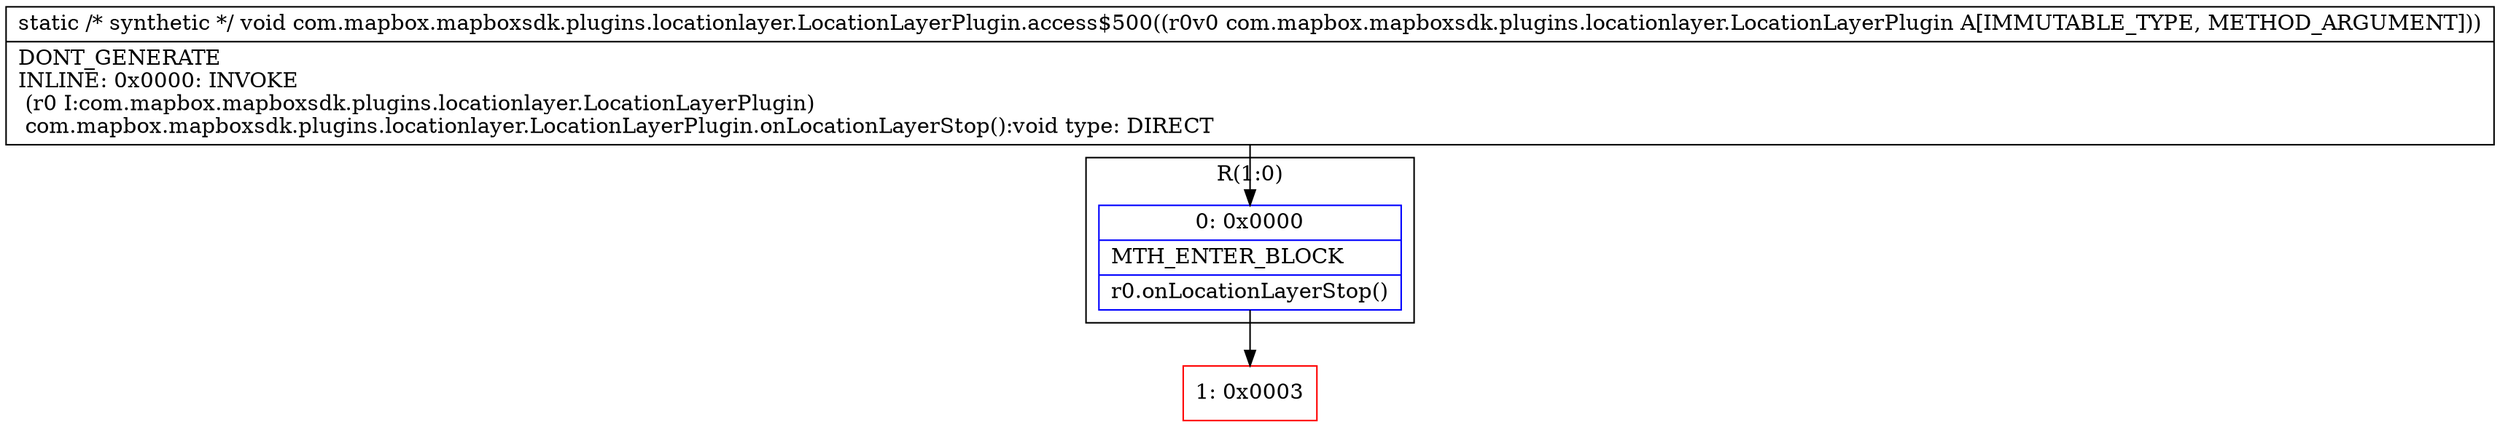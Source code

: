 digraph "CFG forcom.mapbox.mapboxsdk.plugins.locationlayer.LocationLayerPlugin.access$500(Lcom\/mapbox\/mapboxsdk\/plugins\/locationlayer\/LocationLayerPlugin;)V" {
subgraph cluster_Region_809967157 {
label = "R(1:0)";
node [shape=record,color=blue];
Node_0 [shape=record,label="{0\:\ 0x0000|MTH_ENTER_BLOCK\l|r0.onLocationLayerStop()\l}"];
}
Node_1 [shape=record,color=red,label="{1\:\ 0x0003}"];
MethodNode[shape=record,label="{static \/* synthetic *\/ void com.mapbox.mapboxsdk.plugins.locationlayer.LocationLayerPlugin.access$500((r0v0 com.mapbox.mapboxsdk.plugins.locationlayer.LocationLayerPlugin A[IMMUTABLE_TYPE, METHOD_ARGUMENT]))  | DONT_GENERATE\lINLINE: 0x0000: INVOKE  \l  (r0 I:com.mapbox.mapboxsdk.plugins.locationlayer.LocationLayerPlugin)\l com.mapbox.mapboxsdk.plugins.locationlayer.LocationLayerPlugin.onLocationLayerStop():void type: DIRECT\l}"];
MethodNode -> Node_0;
Node_0 -> Node_1;
}

